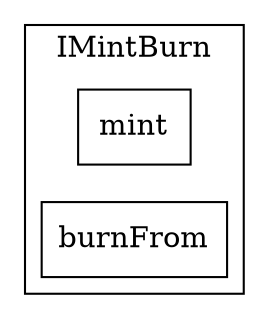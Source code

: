strict digraph {
rankdir="LR"
node [shape=box]
subgraph cluster_16_IMintBurn {
label = "IMintBurn"
"16_mint" [label="mint"]
"16_burnFrom" [label="burnFrom"]
}subgraph cluster_solidity {
label = "[Solidity]"
}
}